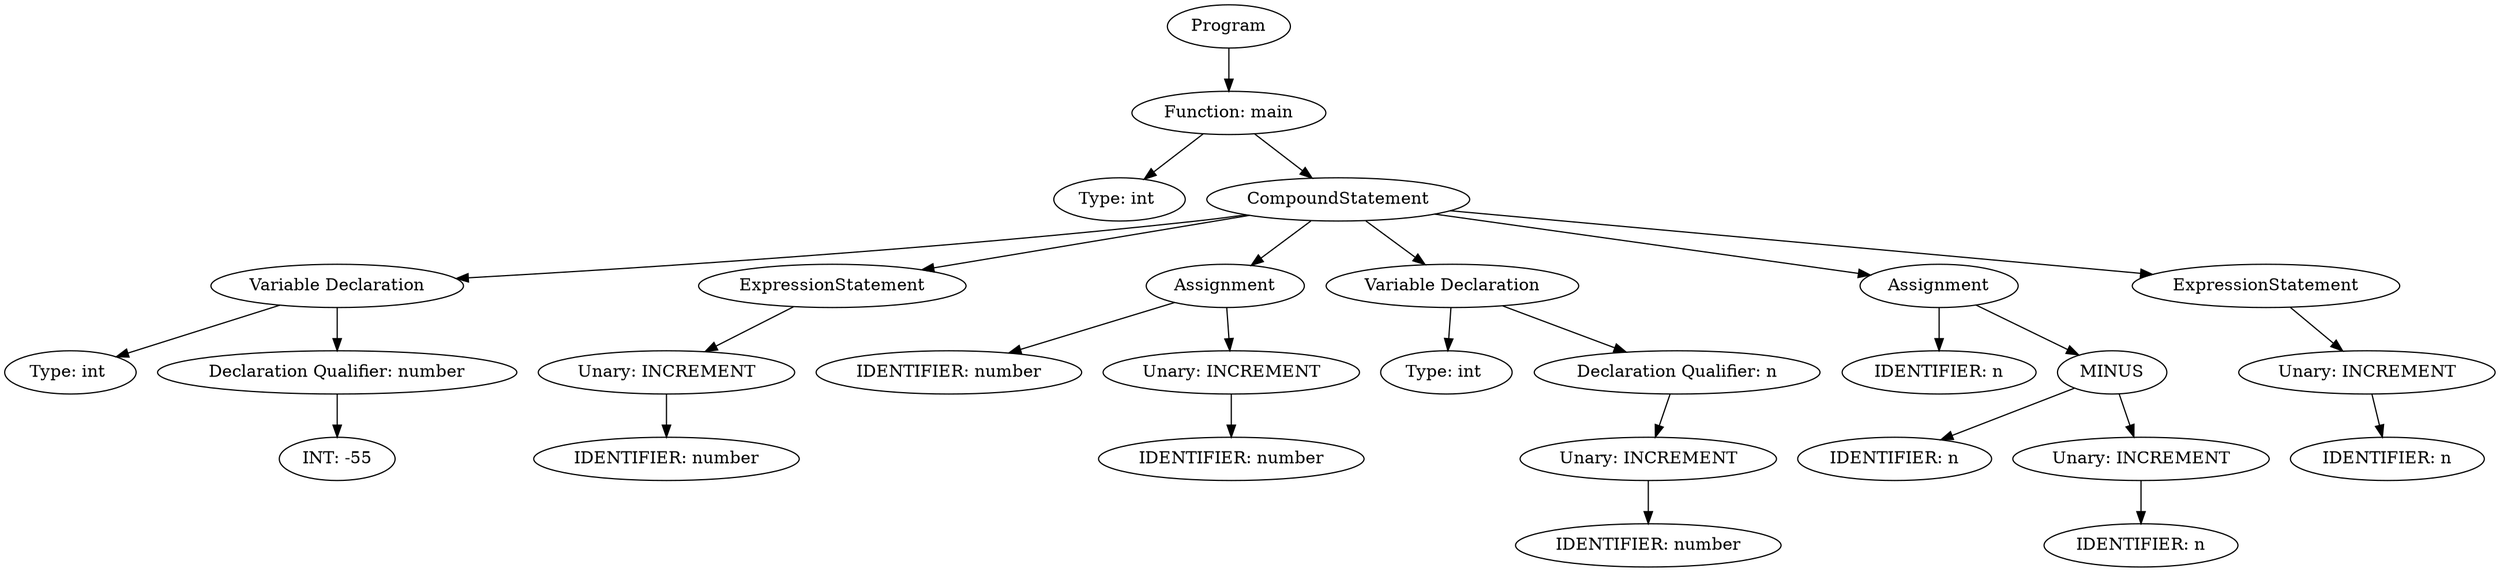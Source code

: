 digraph ExpressionGraph {
4310661152 [label="Program"];
4310661152 -> 4310660864;
4310660864 [label="Function: main"];
4310660864 -> 4310410064;
4310410064 [label="Type: int "];
4310660864 -> 4309303056;
4309303056 [label="CompoundStatement"];
4309303056 -> 4310660816;
4310660816 [label="Variable Declaration"];
4310660816 -> 4310650496;
4310650496 [label="Type: int "];
4310660816 -> 4310660624;
4310660624 [label="Declaration Qualifier: number"];
4310660624 -> 4310649008;
4310649008 [label="INT: -55"];
4309303056 -> 4310661920;
4310661920 [label="ExpressionStatement"];
4310661920 -> 4310661968;
4310661968 [label="Unary: INCREMENT"];
4310661968 -> 4310647472;
4310647472 [label="IDENTIFIER: number"];
4309303056 -> 4310661680;
4310661680 [label="Assignment"];
4310661680 -> 4310662208;
4310662208 [label="IDENTIFIER: number"];
4310661680 -> 4310662400;
4310662400 [label="Unary: INCREMENT"];
4310662400 -> 4310661440;
4310661440 [label="IDENTIFIER: number"];
4309303056 -> 4310661728;
4310661728 [label="Variable Declaration"];
4310661728 -> 4310650208;
4310650208 [label="Type: int "];
4310661728 -> 4310649632;
4310649632 [label="Declaration Qualifier: n"];
4310649632 -> 4310659952;
4310659952 [label="Unary: INCREMENT"];
4310659952 -> 4310658944;
4310658944 [label="IDENTIFIER: number"];
4309303056 -> 4310647760;
4310647760 [label="Assignment"];
4310647760 -> 4310660336;
4310660336 [label="IDENTIFIER: n"];
4310647760 -> 4310653520;
4310653520 [label="MINUS"];
4310653520 -> 4310659040;
4310653520 -> 4310649248;
4310659040 [label="IDENTIFIER: n"];
4310649248 [label="Unary: INCREMENT"];
4310649248 -> 4310649872;
4310649872 [label="IDENTIFIER: n"];
4309303056 -> 4310658656;
4310658656 [label="ExpressionStatement"];
4310658656 -> 4310649056;
4310649056 [label="Unary: INCREMENT"];
4310649056 -> 4310649200;
4310649200 [label="IDENTIFIER: n"];
}
